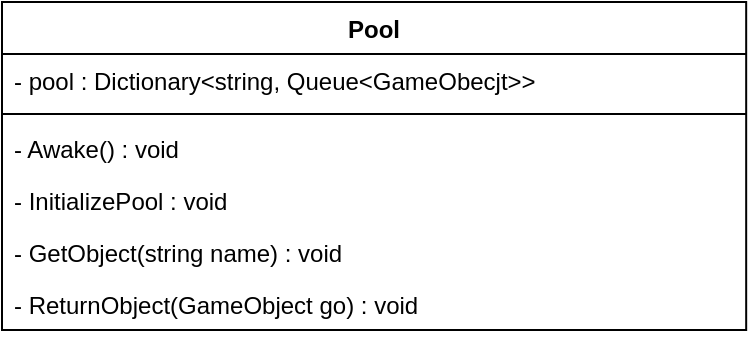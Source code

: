 <mxfile version="26.2.14">
  <diagram name="第 1 页" id="DRp3rxSnaM7We9xXxPyI">
    <mxGraphModel dx="1395" dy="801" grid="1" gridSize="10" guides="1" tooltips="1" connect="1" arrows="1" fold="1" page="1" pageScale="1" pageWidth="827" pageHeight="1169" math="0" shadow="0">
      <root>
        <mxCell id="0" />
        <mxCell id="1" parent="0" />
        <mxCell id="BVx51RrmqkHznG-ncwPN-1" value="Pool" style="swimlane;fontStyle=1;align=center;verticalAlign=top;childLayout=stackLayout;horizontal=1;startSize=26;horizontalStack=0;resizeParent=1;resizeParentMax=0;resizeLast=0;collapsible=1;marginBottom=0;whiteSpace=wrap;html=1;" vertex="1" parent="1">
          <mxGeometry x="400" y="80" width="372.09" height="164" as="geometry" />
        </mxCell>
        <mxCell id="BVx51RrmqkHznG-ncwPN-2" value="- pool : Dictionary&amp;lt;string, Queue&amp;lt;GameObecjt&amp;gt;&amp;gt;" style="text;strokeColor=none;fillColor=none;align=left;verticalAlign=top;spacingLeft=4;spacingRight=4;overflow=hidden;rotatable=0;points=[[0,0.5],[1,0.5]];portConstraint=eastwest;whiteSpace=wrap;html=1;" vertex="1" parent="BVx51RrmqkHznG-ncwPN-1">
          <mxGeometry y="26" width="372.09" height="26" as="geometry" />
        </mxCell>
        <mxCell id="BVx51RrmqkHznG-ncwPN-3" value="" style="line;strokeWidth=1;fillColor=none;align=left;verticalAlign=middle;spacingTop=-1;spacingLeft=3;spacingRight=3;rotatable=0;labelPosition=right;points=[];portConstraint=eastwest;strokeColor=inherit;" vertex="1" parent="BVx51RrmqkHznG-ncwPN-1">
          <mxGeometry y="52" width="372.09" height="8" as="geometry" />
        </mxCell>
        <mxCell id="BVx51RrmqkHznG-ncwPN-4" value="- Awake() : void" style="text;strokeColor=none;fillColor=none;align=left;verticalAlign=top;spacingLeft=4;spacingRight=4;overflow=hidden;rotatable=0;points=[[0,0.5],[1,0.5]];portConstraint=eastwest;whiteSpace=wrap;html=1;" vertex="1" parent="BVx51RrmqkHznG-ncwPN-1">
          <mxGeometry y="60" width="372.09" height="26" as="geometry" />
        </mxCell>
        <mxCell id="BVx51RrmqkHznG-ncwPN-5" value="- InitializePool : void" style="text;strokeColor=none;fillColor=none;align=left;verticalAlign=top;spacingLeft=4;spacingRight=4;overflow=hidden;rotatable=0;points=[[0,0.5],[1,0.5]];portConstraint=eastwest;whiteSpace=wrap;html=1;" vertex="1" parent="BVx51RrmqkHznG-ncwPN-1">
          <mxGeometry y="86" width="372.09" height="26" as="geometry" />
        </mxCell>
        <mxCell id="BVx51RrmqkHznG-ncwPN-7" value="- GetObject(string name) : void" style="text;strokeColor=none;fillColor=none;align=left;verticalAlign=top;spacingLeft=4;spacingRight=4;overflow=hidden;rotatable=0;points=[[0,0.5],[1,0.5]];portConstraint=eastwest;whiteSpace=wrap;html=1;" vertex="1" parent="BVx51RrmqkHznG-ncwPN-1">
          <mxGeometry y="112" width="372.09" height="26" as="geometry" />
        </mxCell>
        <mxCell id="BVx51RrmqkHznG-ncwPN-8" value="- ReturnObject(GameObject go) : void" style="text;strokeColor=none;fillColor=none;align=left;verticalAlign=top;spacingLeft=4;spacingRight=4;overflow=hidden;rotatable=0;points=[[0,0.5],[1,0.5]];portConstraint=eastwest;whiteSpace=wrap;html=1;" vertex="1" parent="BVx51RrmqkHznG-ncwPN-1">
          <mxGeometry y="138" width="372.09" height="26" as="geometry" />
        </mxCell>
      </root>
    </mxGraphModel>
  </diagram>
</mxfile>
